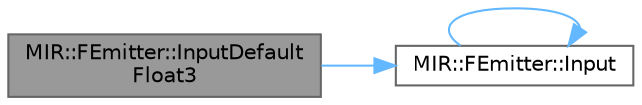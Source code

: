 digraph "MIR::FEmitter::InputDefaultFloat3"
{
 // INTERACTIVE_SVG=YES
 // LATEX_PDF_SIZE
  bgcolor="transparent";
  edge [fontname=Helvetica,fontsize=10,labelfontname=Helvetica,labelfontsize=10];
  node [fontname=Helvetica,fontsize=10,shape=box,height=0.2,width=0.4];
  rankdir="LR";
  Node1 [id="Node000001",label="MIR::FEmitter::InputDefault\lFloat3",height=0.2,width=0.4,color="gray40", fillcolor="grey60", style="filled", fontcolor="black",tooltip=" "];
  Node1 -> Node2 [id="edge1_Node000001_Node000002",color="steelblue1",style="solid",tooltip=" "];
  Node2 [id="Node000002",label="MIR::FEmitter::Input",height=0.2,width=0.4,color="grey40", fillcolor="white", style="filled",URL="$d7/d8a/classMIR_1_1FEmitter.html#a51026ea23d411330e1c9a0fc4325e85c",tooltip=" "];
  Node2 -> Node2 [id="edge2_Node000002_Node000002",color="steelblue1",style="solid",tooltip=" "];
}
